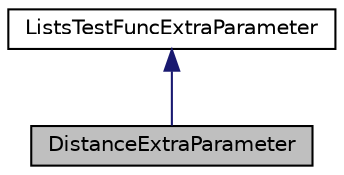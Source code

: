 digraph "DistanceExtraParameter"
{
  edge [fontname="Helvetica",fontsize="10",labelfontname="Helvetica",labelfontsize="10"];
  node [fontname="Helvetica",fontsize="10",shape=record];
  Node1 [label="DistanceExtraParameter",height=0.2,width=0.4,color="black", fillcolor="grey75", style="filled" fontcolor="black"];
  Node2 -> Node1 [dir="back",color="midnightblue",fontsize="10",style="solid",fontname="Helvetica"];
  Node2 [label="ListsTestFuncExtraParameter",height=0.2,width=0.4,color="black", fillcolor="white", style="filled",URL="$d4/dee/struct_lists_test_func_extra_parameter.html"];
}
